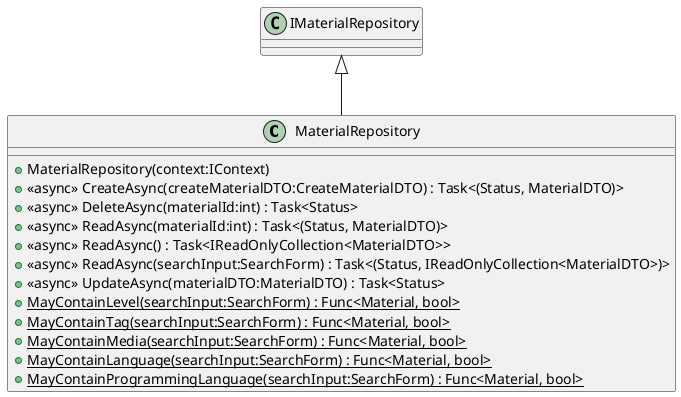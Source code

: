 @startuml
class MaterialRepository {
    + MaterialRepository(context:IContext)
    + <<async>> CreateAsync(createMaterialDTO:CreateMaterialDTO) : Task<(Status, MaterialDTO)>
    + <<async>> DeleteAsync(materialId:int) : Task<Status>
    + <<async>> ReadAsync(materialId:int) : Task<(Status, MaterialDTO)>
    + <<async>> ReadAsync() : Task<IReadOnlyCollection<MaterialDTO>>
    + <<async>> ReadAsync(searchInput:SearchForm) : Task<(Status, IReadOnlyCollection<MaterialDTO>)>
    + <<async>> UpdateAsync(materialDTO:MaterialDTO) : Task<Status>
    + {static} MayContainLevel(searchInput:SearchForm) : Func<Material, bool>
    + {static} MayContainTag(searchInput:SearchForm) : Func<Material, bool>
    + {static} MayContainMedia(searchInput:SearchForm) : Func<Material, bool>
    + {static} MayContainLanguage(searchInput:SearchForm) : Func<Material, bool>
    + {static} MayContainProgrammingLanguage(searchInput:SearchForm) : Func<Material, bool>
}
IMaterialRepository <|-- MaterialRepository
@enduml
